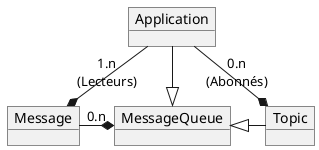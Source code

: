 @startuml Model du domaine

object Message
object MessageQueue
object Topic
object Application


Message -* "0.n" MessageQueue
Application "1.n\n(Lecteurs)" --*  Message

Application --|> MessageQueue
Topic -l-|> MessageQueue
Topic *-u- "0.n\n(Abonnés)" Application



@enduml